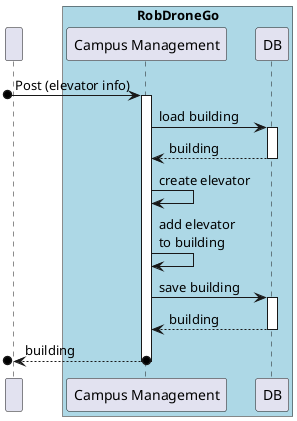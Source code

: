 @startuml SD Lv2

participant " "
box "RobDroneGo" #LightBlue
    participant "Campus Management" as campus
    participant "DB" as DB
end box

[o-> campus : Post (elevator info)
activate campus

campus -> DB : load building
activate DB
DB --> campus : building
deactivate DB

campus -> campus : create elevator
campus -> campus : add elevator\nto building

campus -> DB : save building
activate DB
DB --> campus : building
deactivate DB

[o<--o campus : building
deactivate campus

@enduml